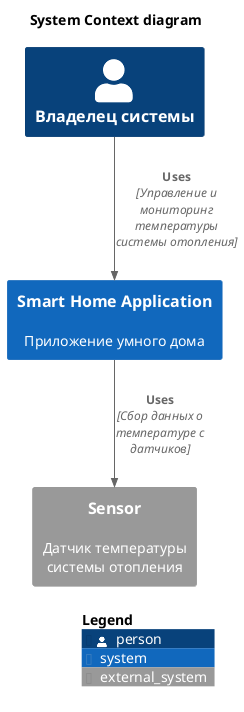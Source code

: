 @startuml System Context diagram

!include <C4/C4_Container>

title System Context diagram

Person(User, "Владелец системы")
System(SmartHome, "Smart Home Application", "Приложение умного дома")
System_Ext(Sensor, "Sensor", "Датчик температуры системы отопления")

Rel(User, SmartHome, "Uses", "Управление и мониторинг температуры системы отопления")
Rel(SmartHome, Sensor, "Uses", "Сбор данных о температуре с датчиков")

SHOW_LEGEND()

@enduml